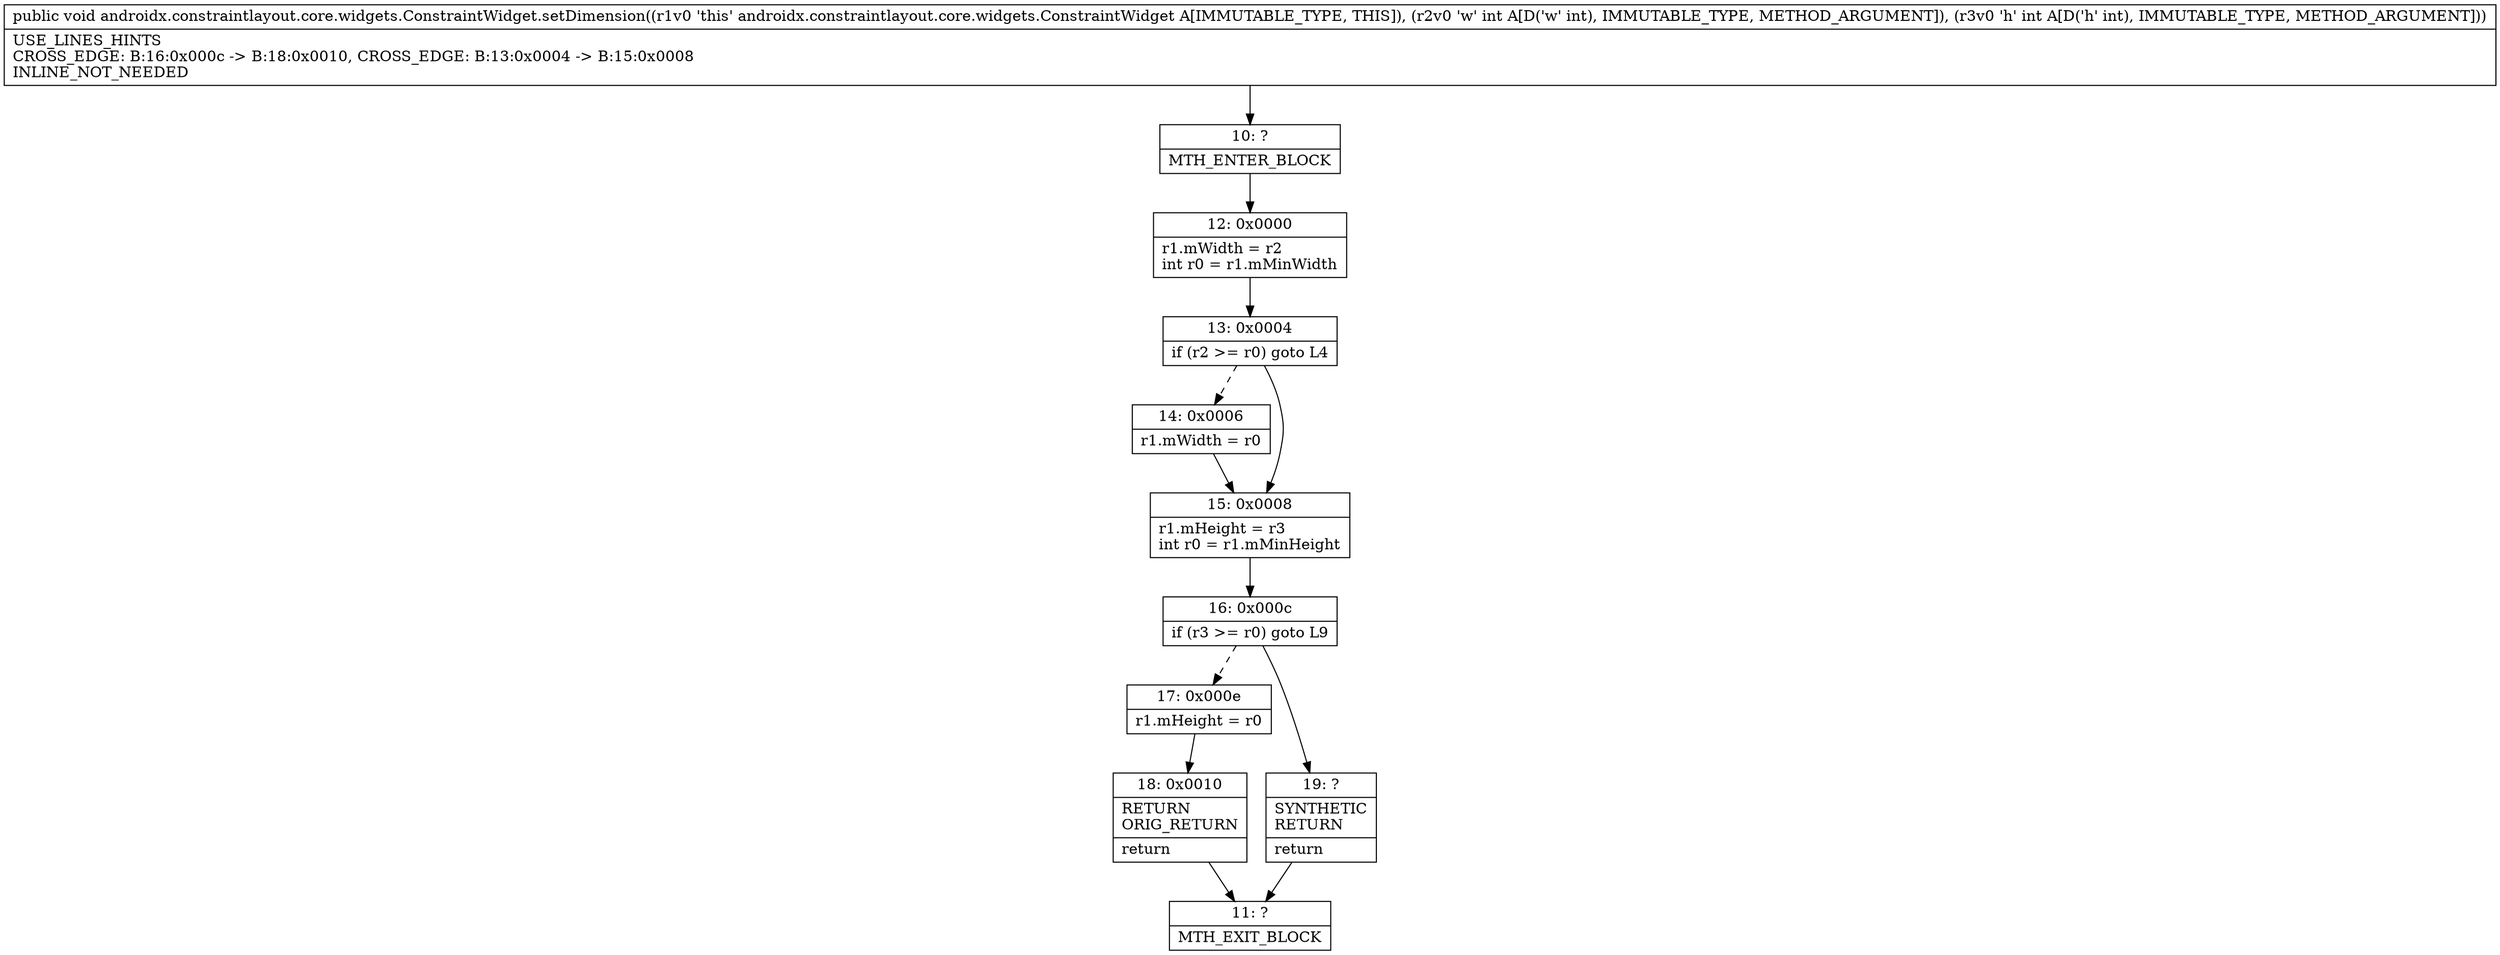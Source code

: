 digraph "CFG forandroidx.constraintlayout.core.widgets.ConstraintWidget.setDimension(II)V" {
Node_10 [shape=record,label="{10\:\ ?|MTH_ENTER_BLOCK\l}"];
Node_12 [shape=record,label="{12\:\ 0x0000|r1.mWidth = r2\lint r0 = r1.mMinWidth\l}"];
Node_13 [shape=record,label="{13\:\ 0x0004|if (r2 \>= r0) goto L4\l}"];
Node_14 [shape=record,label="{14\:\ 0x0006|r1.mWidth = r0\l}"];
Node_15 [shape=record,label="{15\:\ 0x0008|r1.mHeight = r3\lint r0 = r1.mMinHeight\l}"];
Node_16 [shape=record,label="{16\:\ 0x000c|if (r3 \>= r0) goto L9\l}"];
Node_17 [shape=record,label="{17\:\ 0x000e|r1.mHeight = r0\l}"];
Node_18 [shape=record,label="{18\:\ 0x0010|RETURN\lORIG_RETURN\l|return\l}"];
Node_11 [shape=record,label="{11\:\ ?|MTH_EXIT_BLOCK\l}"];
Node_19 [shape=record,label="{19\:\ ?|SYNTHETIC\lRETURN\l|return\l}"];
MethodNode[shape=record,label="{public void androidx.constraintlayout.core.widgets.ConstraintWidget.setDimension((r1v0 'this' androidx.constraintlayout.core.widgets.ConstraintWidget A[IMMUTABLE_TYPE, THIS]), (r2v0 'w' int A[D('w' int), IMMUTABLE_TYPE, METHOD_ARGUMENT]), (r3v0 'h' int A[D('h' int), IMMUTABLE_TYPE, METHOD_ARGUMENT]))  | USE_LINES_HINTS\lCROSS_EDGE: B:16:0x000c \-\> B:18:0x0010, CROSS_EDGE: B:13:0x0004 \-\> B:15:0x0008\lINLINE_NOT_NEEDED\l}"];
MethodNode -> Node_10;Node_10 -> Node_12;
Node_12 -> Node_13;
Node_13 -> Node_14[style=dashed];
Node_13 -> Node_15;
Node_14 -> Node_15;
Node_15 -> Node_16;
Node_16 -> Node_17[style=dashed];
Node_16 -> Node_19;
Node_17 -> Node_18;
Node_18 -> Node_11;
Node_19 -> Node_11;
}

